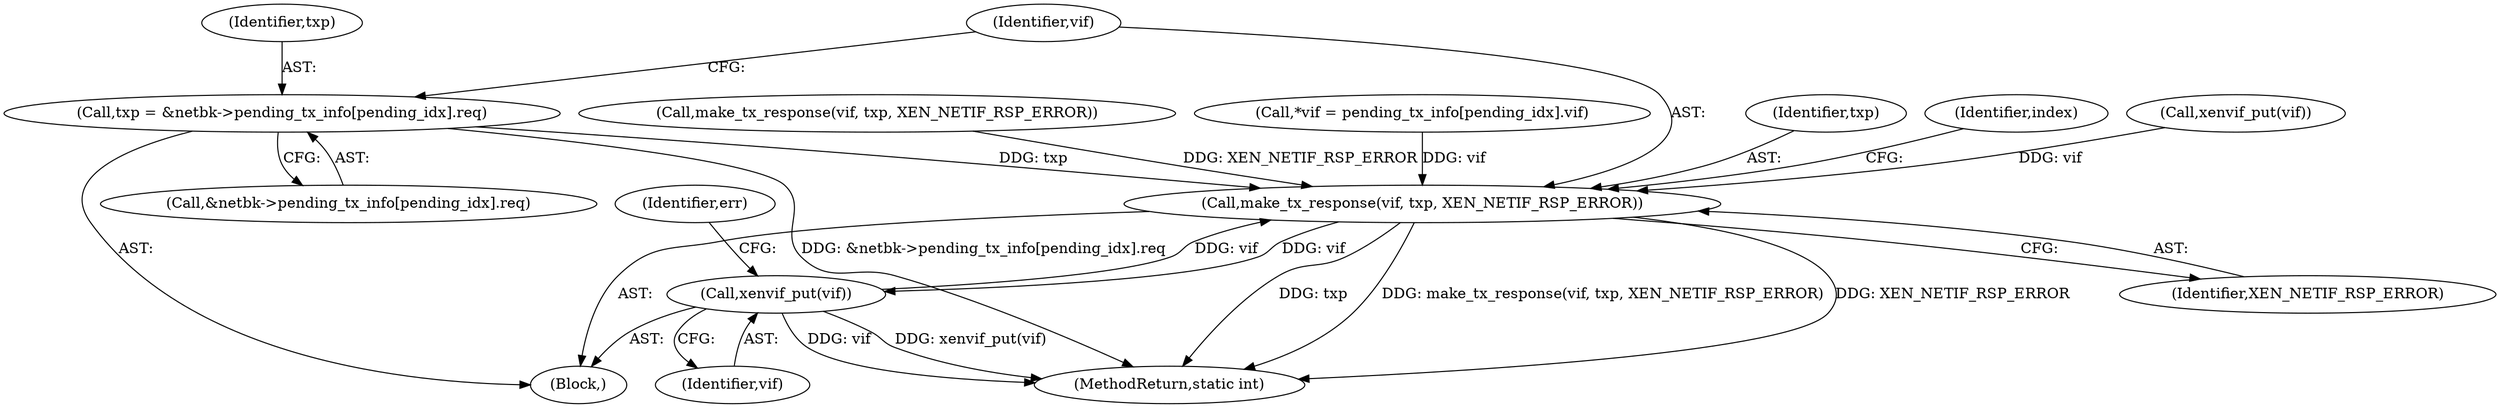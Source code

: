 digraph "0_linux_7d5145d8eb2b9791533ffe4dc003b129b9696c48_1@pointer" {
"1000245" [label="(Call,txp = &netbk->pending_tx_info[pending_idx].req)"];
"1000255" [label="(Call,make_tx_response(vif, txp, XEN_NETIF_RSP_ERROR))"];
"1000273" [label="(Call,xenvif_put(vif))"];
"1000258" [label="(Identifier,XEN_NETIF_RSP_ERROR)"];
"1000214" [label="(Block,)"];
"1000245" [label="(Call,txp = &netbk->pending_tx_info[pending_idx].req)"];
"1000255" [label="(Call,make_tx_response(vif, txp, XEN_NETIF_RSP_ERROR))"];
"1000257" [label="(Identifier,txp)"];
"1000273" [label="(Call,xenvif_put(vif))"];
"1000260" [label="(Identifier,index)"];
"1000246" [label="(Identifier,txp)"];
"1000256" [label="(Identifier,vif)"];
"1000192" [label="(Call,xenvif_put(vif))"];
"1000181" [label="(Call,make_tx_response(vif, txp, XEN_NETIF_RSP_ERROR))"];
"1000276" [label="(Identifier,err)"];
"1000322" [label="(MethodReturn,static int)"];
"1000274" [label="(Identifier,vif)"];
"1000134" [label="(Call,*vif = pending_tx_info[pending_idx].vif)"];
"1000247" [label="(Call,&netbk->pending_tx_info[pending_idx].req)"];
"1000245" -> "1000214"  [label="AST: "];
"1000245" -> "1000247"  [label="CFG: "];
"1000246" -> "1000245"  [label="AST: "];
"1000247" -> "1000245"  [label="AST: "];
"1000256" -> "1000245"  [label="CFG: "];
"1000245" -> "1000322"  [label="DDG: &netbk->pending_tx_info[pending_idx].req"];
"1000245" -> "1000255"  [label="DDG: txp"];
"1000255" -> "1000214"  [label="AST: "];
"1000255" -> "1000258"  [label="CFG: "];
"1000256" -> "1000255"  [label="AST: "];
"1000257" -> "1000255"  [label="AST: "];
"1000258" -> "1000255"  [label="AST: "];
"1000260" -> "1000255"  [label="CFG: "];
"1000255" -> "1000322"  [label="DDG: make_tx_response(vif, txp, XEN_NETIF_RSP_ERROR)"];
"1000255" -> "1000322"  [label="DDG: XEN_NETIF_RSP_ERROR"];
"1000255" -> "1000322"  [label="DDG: txp"];
"1000273" -> "1000255"  [label="DDG: vif"];
"1000134" -> "1000255"  [label="DDG: vif"];
"1000192" -> "1000255"  [label="DDG: vif"];
"1000181" -> "1000255"  [label="DDG: XEN_NETIF_RSP_ERROR"];
"1000255" -> "1000273"  [label="DDG: vif"];
"1000273" -> "1000214"  [label="AST: "];
"1000273" -> "1000274"  [label="CFG: "];
"1000274" -> "1000273"  [label="AST: "];
"1000276" -> "1000273"  [label="CFG: "];
"1000273" -> "1000322"  [label="DDG: vif"];
"1000273" -> "1000322"  [label="DDG: xenvif_put(vif)"];
}
